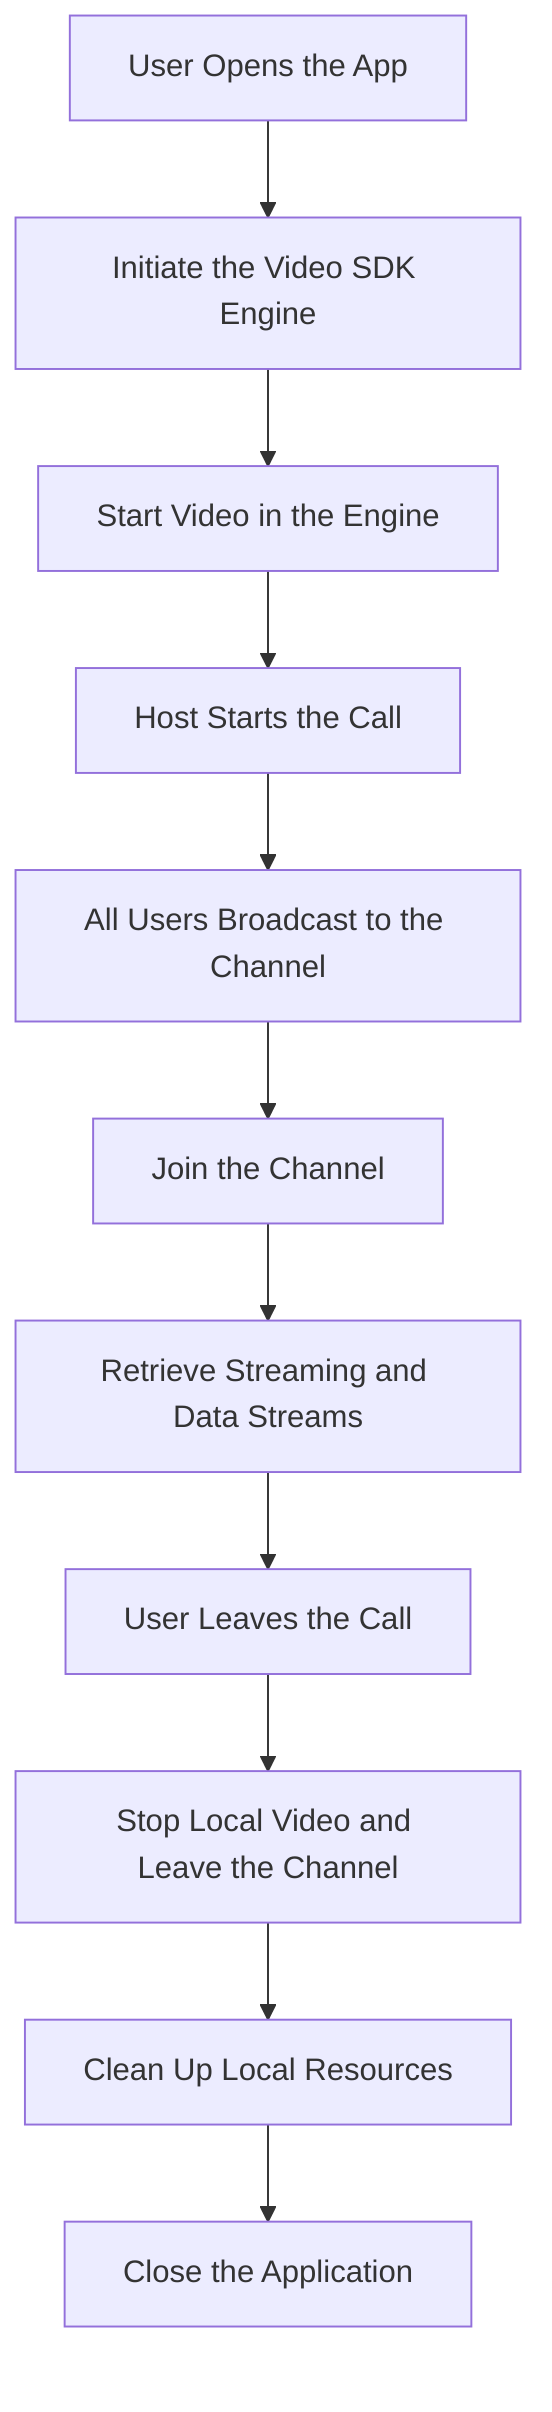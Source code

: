 flowchart TD
    A[User Opens the App] --> B[Initiate the Video SDK Engine]
    B --> C[Start Video in the Engine]
    C --> D[Host Starts the Call]
    D --> E[All Users Broadcast to the Channel]
    E --> F[Join the Channel]
    F --> G[Retrieve Streaming and Data Streams]
    G --> H[User Leaves the Call]
    H --> I[Stop Local Video and Leave the Channel]
    I --> J[Clean Up Local Resources]
    J --> K[Close the Application]